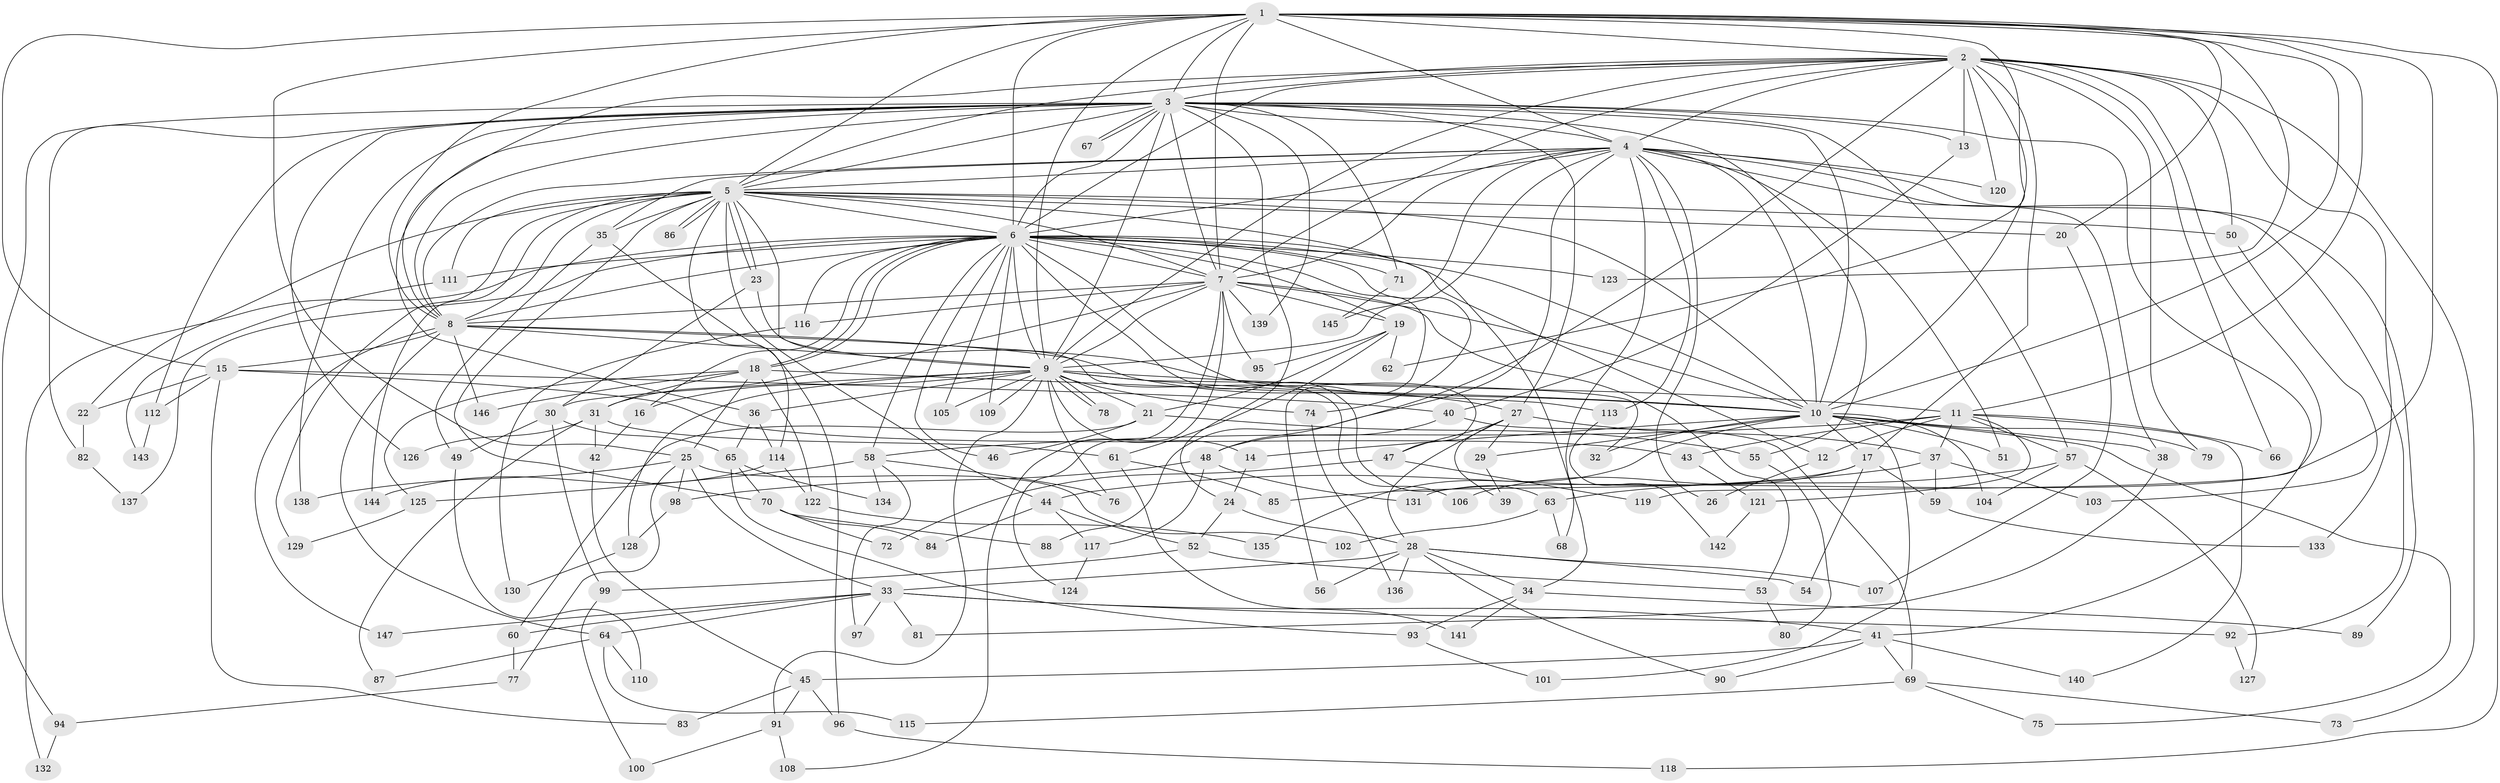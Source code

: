 // Generated by graph-tools (version 1.1) at 2025/25/03/09/25 03:25:53]
// undirected, 147 vertices, 319 edges
graph export_dot {
graph [start="1"]
  node [color=gray90,style=filled];
  1;
  2;
  3;
  4;
  5;
  6;
  7;
  8;
  9;
  10;
  11;
  12;
  13;
  14;
  15;
  16;
  17;
  18;
  19;
  20;
  21;
  22;
  23;
  24;
  25;
  26;
  27;
  28;
  29;
  30;
  31;
  32;
  33;
  34;
  35;
  36;
  37;
  38;
  39;
  40;
  41;
  42;
  43;
  44;
  45;
  46;
  47;
  48;
  49;
  50;
  51;
  52;
  53;
  54;
  55;
  56;
  57;
  58;
  59;
  60;
  61;
  62;
  63;
  64;
  65;
  66;
  67;
  68;
  69;
  70;
  71;
  72;
  73;
  74;
  75;
  76;
  77;
  78;
  79;
  80;
  81;
  82;
  83;
  84;
  85;
  86;
  87;
  88;
  89;
  90;
  91;
  92;
  93;
  94;
  95;
  96;
  97;
  98;
  99;
  100;
  101;
  102;
  103;
  104;
  105;
  106;
  107;
  108;
  109;
  110;
  111;
  112;
  113;
  114;
  115;
  116;
  117;
  118;
  119;
  120;
  121;
  122;
  123;
  124;
  125;
  126;
  127;
  128;
  129;
  130;
  131;
  132;
  133;
  134;
  135;
  136;
  137;
  138;
  139;
  140;
  141;
  142;
  143;
  144;
  145;
  146;
  147;
  1 -- 2;
  1 -- 3;
  1 -- 4;
  1 -- 5;
  1 -- 6;
  1 -- 7;
  1 -- 8;
  1 -- 9;
  1 -- 10;
  1 -- 11;
  1 -- 15;
  1 -- 20;
  1 -- 25;
  1 -- 62;
  1 -- 118;
  1 -- 123;
  1 -- 131;
  2 -- 3;
  2 -- 4;
  2 -- 5;
  2 -- 6;
  2 -- 7;
  2 -- 8;
  2 -- 9;
  2 -- 10;
  2 -- 13;
  2 -- 17;
  2 -- 50;
  2 -- 66;
  2 -- 73;
  2 -- 79;
  2 -- 88;
  2 -- 119;
  2 -- 120;
  2 -- 133;
  3 -- 4;
  3 -- 5;
  3 -- 6;
  3 -- 7;
  3 -- 8;
  3 -- 9;
  3 -- 10;
  3 -- 13;
  3 -- 24;
  3 -- 27;
  3 -- 36;
  3 -- 41;
  3 -- 55;
  3 -- 57;
  3 -- 67;
  3 -- 67;
  3 -- 71;
  3 -- 82;
  3 -- 94;
  3 -- 112;
  3 -- 126;
  3 -- 138;
  3 -- 139;
  4 -- 5;
  4 -- 6;
  4 -- 7;
  4 -- 8;
  4 -- 9;
  4 -- 10;
  4 -- 26;
  4 -- 35;
  4 -- 38;
  4 -- 48;
  4 -- 51;
  4 -- 68;
  4 -- 89;
  4 -- 92;
  4 -- 113;
  4 -- 120;
  4 -- 145;
  5 -- 6;
  5 -- 7;
  5 -- 8;
  5 -- 9;
  5 -- 10;
  5 -- 20;
  5 -- 22;
  5 -- 23;
  5 -- 23;
  5 -- 34;
  5 -- 35;
  5 -- 44;
  5 -- 50;
  5 -- 70;
  5 -- 86;
  5 -- 86;
  5 -- 111;
  5 -- 114;
  5 -- 129;
  5 -- 144;
  6 -- 7;
  6 -- 8;
  6 -- 9;
  6 -- 10;
  6 -- 12;
  6 -- 16;
  6 -- 18;
  6 -- 18;
  6 -- 19;
  6 -- 46;
  6 -- 47;
  6 -- 56;
  6 -- 58;
  6 -- 63;
  6 -- 71;
  6 -- 74;
  6 -- 105;
  6 -- 109;
  6 -- 111;
  6 -- 116;
  6 -- 123;
  6 -- 132;
  6 -- 137;
  7 -- 8;
  7 -- 9;
  7 -- 10;
  7 -- 19;
  7 -- 31;
  7 -- 53;
  7 -- 95;
  7 -- 108;
  7 -- 116;
  7 -- 124;
  7 -- 139;
  8 -- 9;
  8 -- 10;
  8 -- 15;
  8 -- 27;
  8 -- 64;
  8 -- 146;
  8 -- 147;
  9 -- 10;
  9 -- 11;
  9 -- 14;
  9 -- 16;
  9 -- 21;
  9 -- 30;
  9 -- 32;
  9 -- 36;
  9 -- 74;
  9 -- 76;
  9 -- 78;
  9 -- 78;
  9 -- 91;
  9 -- 105;
  9 -- 109;
  9 -- 128;
  10 -- 14;
  10 -- 17;
  10 -- 29;
  10 -- 32;
  10 -- 38;
  10 -- 51;
  10 -- 75;
  10 -- 79;
  10 -- 101;
  10 -- 104;
  10 -- 135;
  11 -- 12;
  11 -- 37;
  11 -- 43;
  11 -- 57;
  11 -- 58;
  11 -- 66;
  11 -- 121;
  11 -- 140;
  12 -- 26;
  13 -- 40;
  14 -- 24;
  15 -- 22;
  15 -- 40;
  15 -- 43;
  15 -- 83;
  15 -- 112;
  16 -- 42;
  17 -- 54;
  17 -- 59;
  17 -- 85;
  17 -- 106;
  18 -- 25;
  18 -- 31;
  18 -- 113;
  18 -- 122;
  18 -- 125;
  18 -- 146;
  19 -- 21;
  19 -- 61;
  19 -- 62;
  19 -- 95;
  20 -- 107;
  21 -- 46;
  21 -- 55;
  21 -- 60;
  22 -- 82;
  23 -- 30;
  23 -- 106;
  24 -- 28;
  24 -- 52;
  25 -- 33;
  25 -- 77;
  25 -- 98;
  25 -- 102;
  25 -- 138;
  27 -- 28;
  27 -- 29;
  27 -- 37;
  27 -- 39;
  27 -- 47;
  28 -- 33;
  28 -- 34;
  28 -- 54;
  28 -- 56;
  28 -- 90;
  28 -- 107;
  28 -- 136;
  29 -- 39;
  30 -- 49;
  30 -- 65;
  30 -- 99;
  31 -- 42;
  31 -- 61;
  31 -- 87;
  31 -- 126;
  33 -- 41;
  33 -- 60;
  33 -- 64;
  33 -- 81;
  33 -- 92;
  33 -- 97;
  33 -- 147;
  34 -- 89;
  34 -- 93;
  34 -- 141;
  35 -- 49;
  35 -- 96;
  36 -- 65;
  36 -- 114;
  37 -- 44;
  37 -- 59;
  37 -- 103;
  38 -- 81;
  40 -- 48;
  40 -- 69;
  41 -- 45;
  41 -- 69;
  41 -- 90;
  41 -- 140;
  42 -- 45;
  43 -- 121;
  44 -- 52;
  44 -- 84;
  44 -- 117;
  45 -- 83;
  45 -- 91;
  45 -- 96;
  47 -- 72;
  47 -- 119;
  48 -- 98;
  48 -- 117;
  48 -- 131;
  49 -- 110;
  50 -- 103;
  52 -- 53;
  52 -- 99;
  53 -- 80;
  55 -- 80;
  57 -- 63;
  57 -- 104;
  57 -- 127;
  58 -- 76;
  58 -- 97;
  58 -- 125;
  58 -- 134;
  59 -- 133;
  60 -- 77;
  61 -- 85;
  61 -- 141;
  63 -- 68;
  63 -- 102;
  64 -- 87;
  64 -- 110;
  64 -- 115;
  65 -- 70;
  65 -- 93;
  65 -- 134;
  69 -- 73;
  69 -- 75;
  69 -- 115;
  70 -- 72;
  70 -- 84;
  70 -- 88;
  71 -- 145;
  74 -- 136;
  77 -- 94;
  82 -- 137;
  91 -- 100;
  91 -- 108;
  92 -- 127;
  93 -- 101;
  94 -- 132;
  96 -- 118;
  98 -- 128;
  99 -- 100;
  111 -- 143;
  112 -- 143;
  113 -- 142;
  114 -- 122;
  114 -- 144;
  116 -- 130;
  117 -- 124;
  121 -- 142;
  122 -- 135;
  125 -- 129;
  128 -- 130;
}

